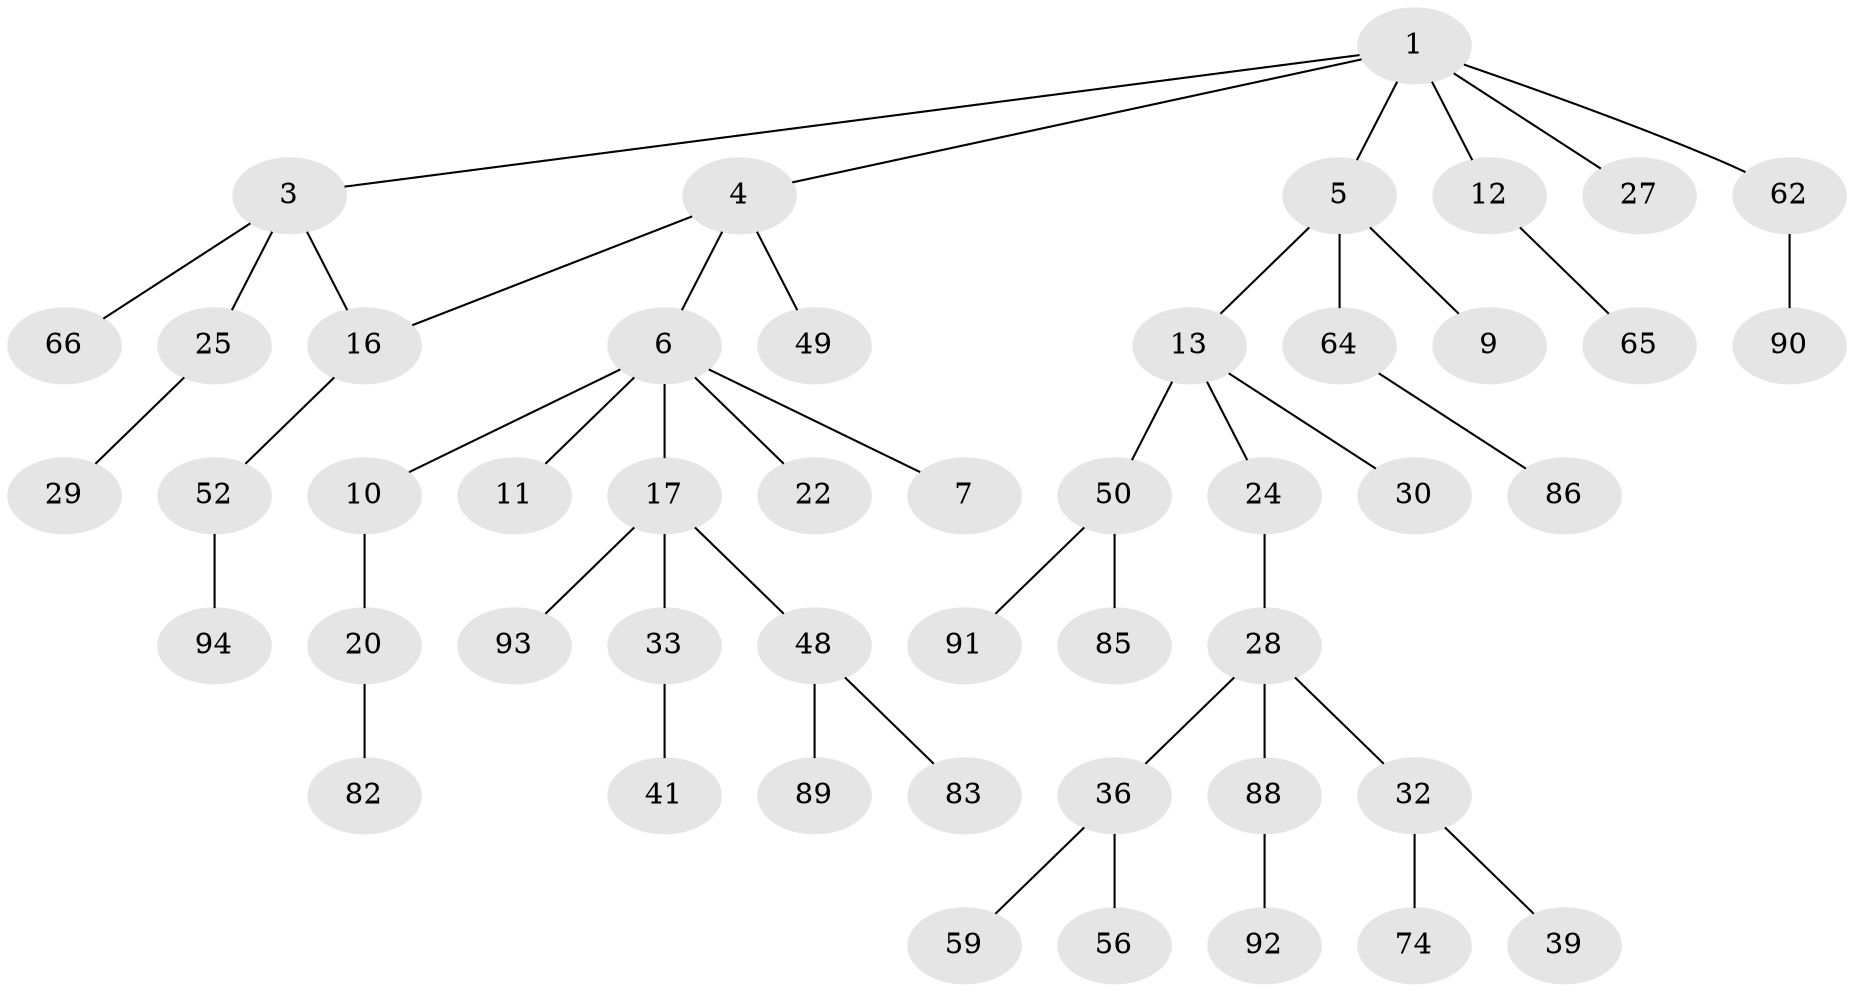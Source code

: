 // original degree distribution, {3: 0.13541666666666666, 5: 0.03125, 4: 0.10416666666666667, 1: 0.4791666666666667, 2: 0.23958333333333334, 6: 0.010416666666666666}
// Generated by graph-tools (version 1.1) at 2025/13/03/09/25 04:13:15]
// undirected, 48 vertices, 48 edges
graph export_dot {
graph [start="1"]
  node [color=gray90,style=filled];
  1 [super="+2"];
  3;
  4 [super="+21+23"];
  5 [super="+58+35"];
  6 [super="+8"];
  7;
  9 [super="+15"];
  10 [super="+70+47+19"];
  11;
  12;
  13 [super="+14+60+44"];
  16 [super="+61"];
  17 [super="+31+18"];
  20;
  22;
  24;
  25 [super="+26"];
  27;
  28 [super="+42+37+53"];
  29 [super="+34"];
  30 [super="+63"];
  32 [super="+96"];
  33 [super="+40"];
  36 [super="+45"];
  39 [super="+57"];
  41;
  48;
  49 [super="+84+77+68"];
  50 [super="+54+51"];
  52 [super="+71+55"];
  56;
  59;
  62;
  64 [super="+75+73"];
  65;
  66;
  74;
  82;
  83;
  85 [super="+87"];
  86;
  88;
  89;
  90;
  91;
  92 [super="+95"];
  93;
  94;
  1 -- 3;
  1 -- 27;
  1 -- 4;
  1 -- 5;
  1 -- 12;
  1 -- 62;
  3 -- 16;
  3 -- 25;
  3 -- 66;
  4 -- 6;
  4 -- 49;
  4 -- 16;
  5 -- 9;
  5 -- 13;
  5 -- 64;
  6 -- 7;
  6 -- 11;
  6 -- 17;
  6 -- 10;
  6 -- 22;
  10 -- 20;
  12 -- 65;
  13 -- 30;
  13 -- 24;
  13 -- 50;
  16 -- 52;
  17 -- 93;
  17 -- 48;
  17 -- 33;
  20 -- 82;
  24 -- 28;
  25 -- 29;
  28 -- 32;
  28 -- 36;
  28 -- 88;
  32 -- 39;
  32 -- 74;
  33 -- 41;
  36 -- 56;
  36 -- 59;
  48 -- 83;
  48 -- 89;
  50 -- 85;
  50 -- 91;
  52 -- 94;
  62 -- 90;
  64 -- 86;
  88 -- 92;
}
